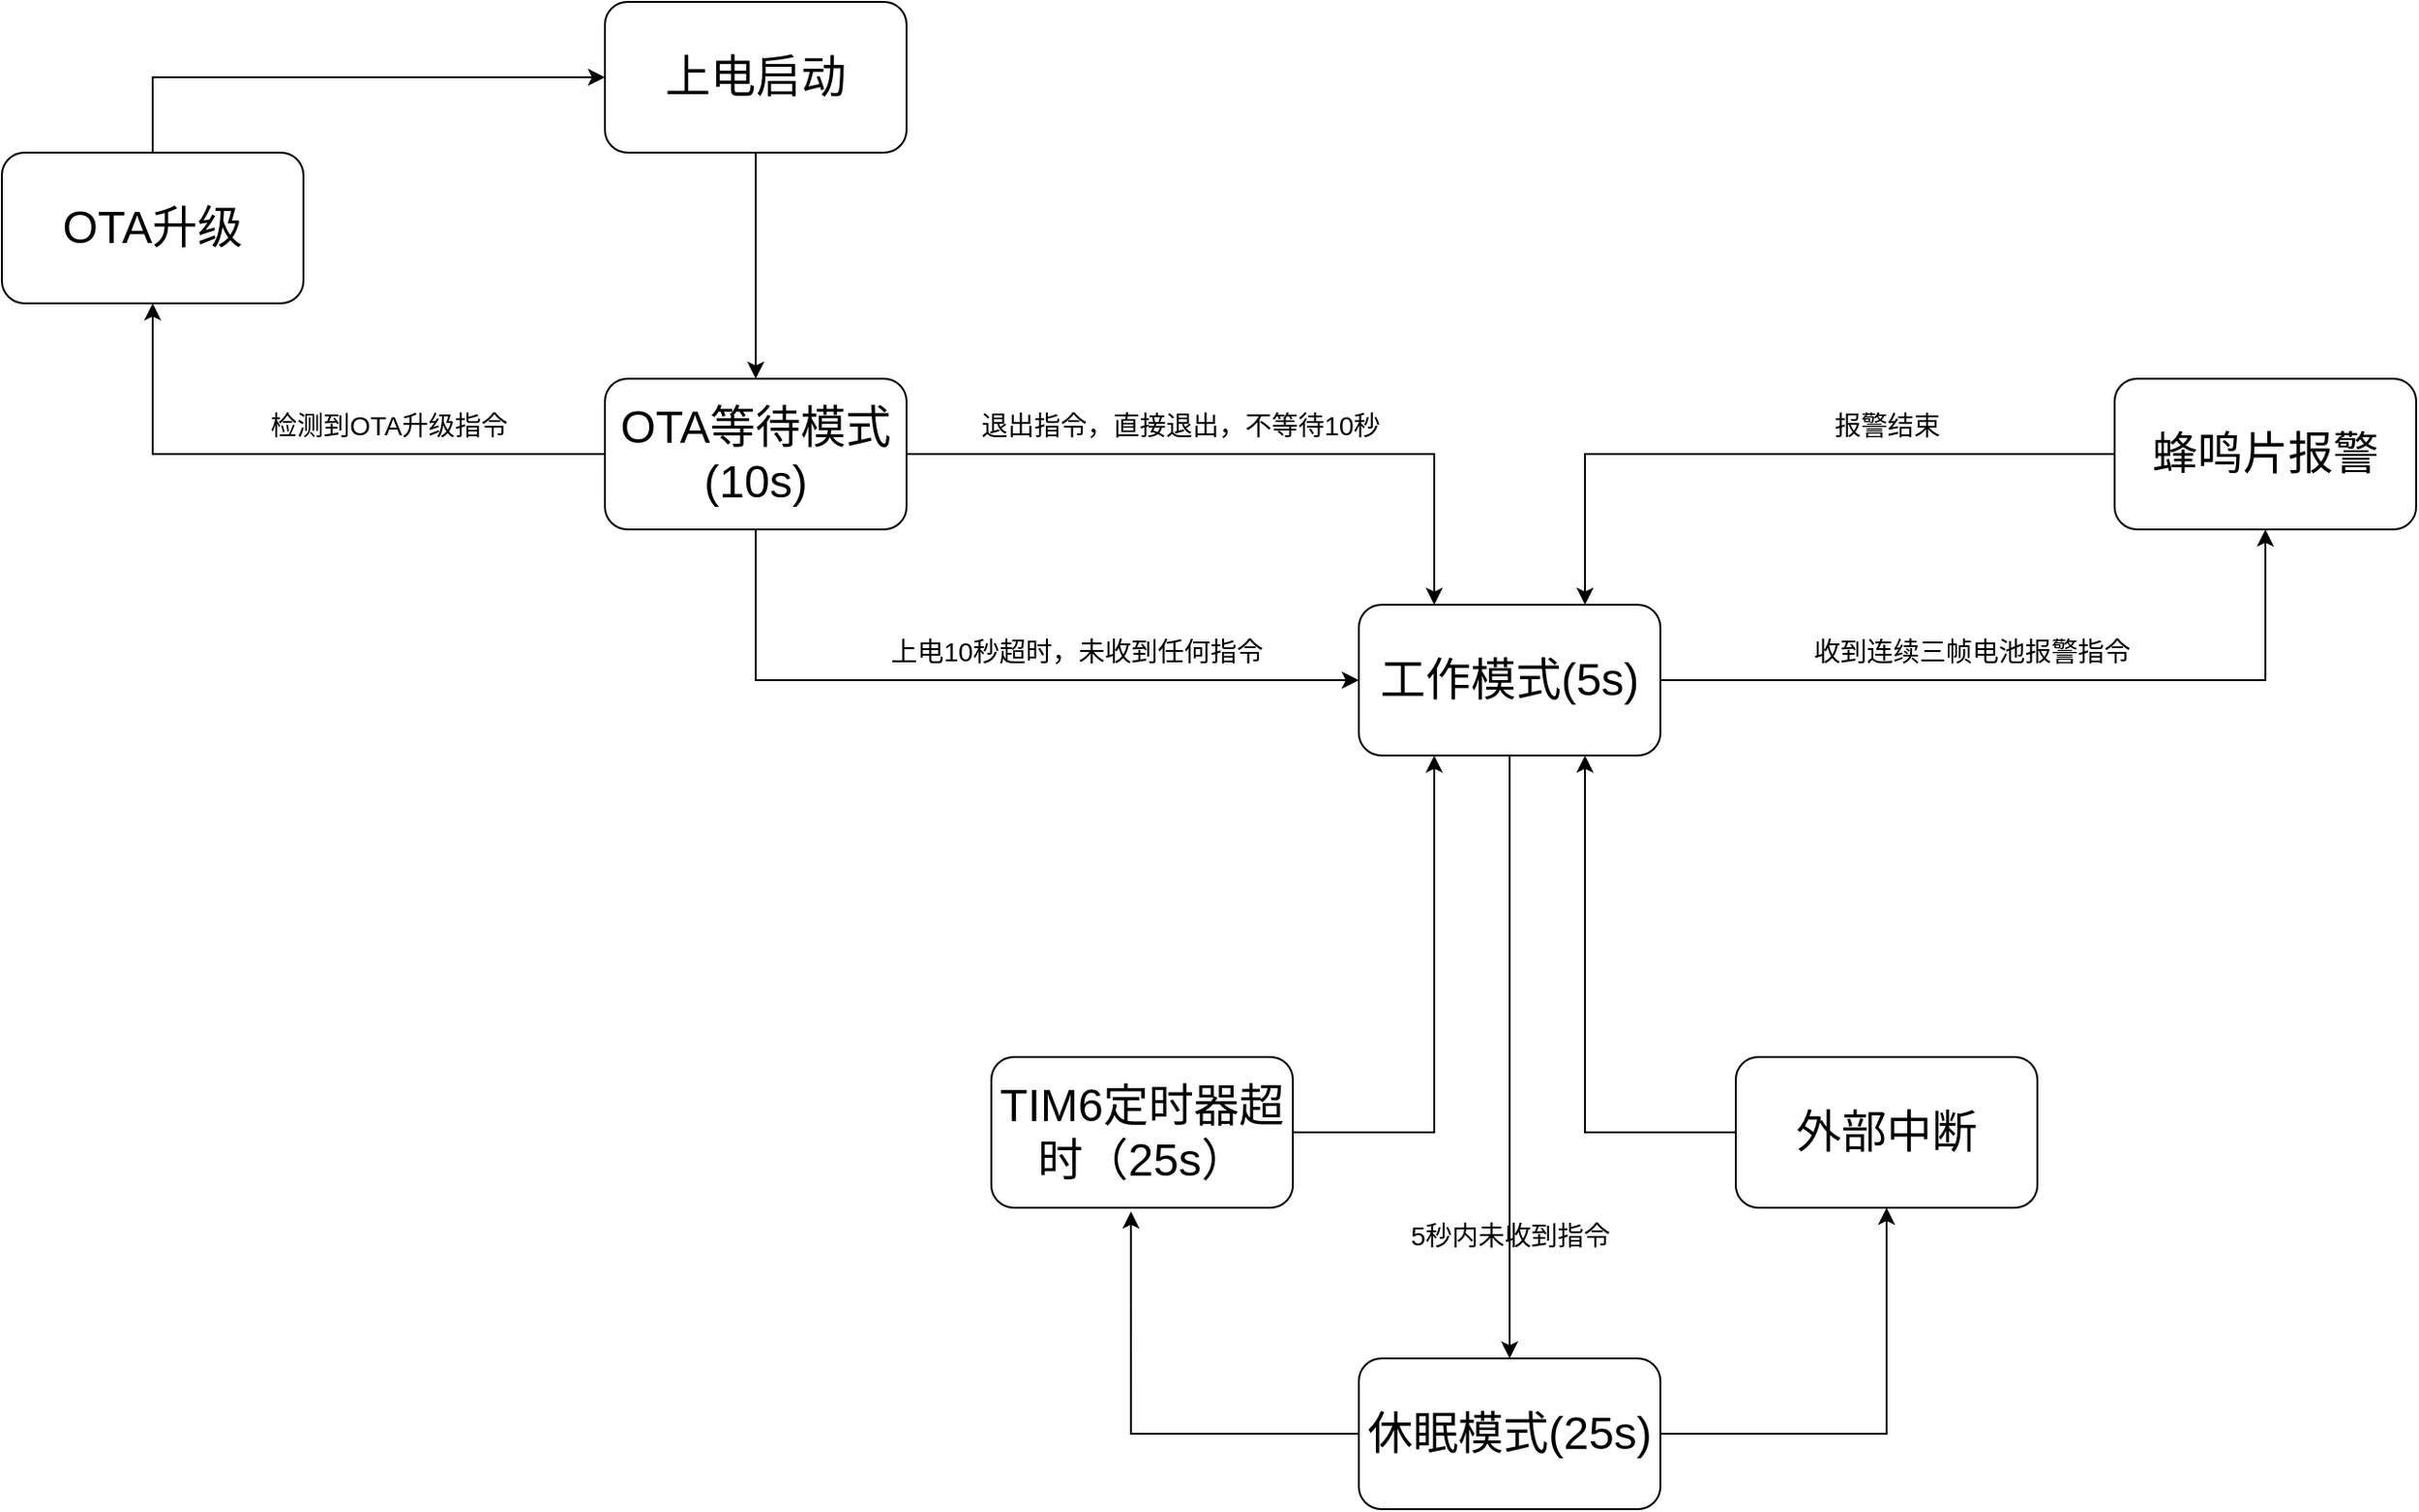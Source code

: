 <mxfile version="23.0.2" type="github">
  <diagram name="第 1 页" id="2HxO7je2tRMQ0RBZFBat">
    <mxGraphModel dx="2026" dy="1145" grid="1" gridSize="10" guides="1" tooltips="1" connect="1" arrows="1" fold="1" page="1" pageScale="1" pageWidth="827" pageHeight="1169" math="0" shadow="0">
      <root>
        <mxCell id="0" />
        <mxCell id="1" parent="0" />
        <mxCell id="LUGfVyTX6iETMPzaW94x-2" style="edgeStyle=orthogonalEdgeStyle;rounded=0;orthogonalLoop=1;jettySize=auto;html=1;" edge="1" parent="1" source="LUGfVyTX6iETMPzaW94x-1">
          <mxGeometry relative="1" as="geometry">
            <mxPoint x="520" y="240" as="targetPoint" />
          </mxGeometry>
        </mxCell>
        <mxCell id="LUGfVyTX6iETMPzaW94x-1" value="&lt;font style=&quot;font-size: 24px;&quot;&gt;上电启动&lt;/font&gt;" style="rounded=1;whiteSpace=wrap;html=1;" vertex="1" parent="1">
          <mxGeometry x="440" y="40" width="160" height="80" as="geometry" />
        </mxCell>
        <mxCell id="LUGfVyTX6iETMPzaW94x-5" value="&lt;span style=&quot;font-size: 24px;&quot;&gt;OTA升级&lt;/span&gt;" style="rounded=1;whiteSpace=wrap;html=1;" vertex="1" parent="1">
          <mxGeometry x="120" y="120" width="160" height="80" as="geometry" />
        </mxCell>
        <mxCell id="LUGfVyTX6iETMPzaW94x-23" style="edgeStyle=orthogonalEdgeStyle;rounded=0;orthogonalLoop=1;jettySize=auto;html=1;entryX=0.5;entryY=0;entryDx=0;entryDy=0;" edge="1" parent="1" source="LUGfVyTX6iETMPzaW94x-6" target="LUGfVyTX6iETMPzaW94x-22">
          <mxGeometry relative="1" as="geometry">
            <Array as="points">
              <mxPoint x="920" y="460" />
              <mxPoint x="920" y="460" />
            </Array>
          </mxGeometry>
        </mxCell>
        <mxCell id="LUGfVyTX6iETMPzaW94x-42" style="edgeStyle=orthogonalEdgeStyle;rounded=0;orthogonalLoop=1;jettySize=auto;html=1;exitX=1;exitY=0.5;exitDx=0;exitDy=0;entryX=0.5;entryY=1;entryDx=0;entryDy=0;" edge="1" parent="1" source="LUGfVyTX6iETMPzaW94x-6" target="LUGfVyTX6iETMPzaW94x-21">
          <mxGeometry relative="1" as="geometry" />
        </mxCell>
        <mxCell id="LUGfVyTX6iETMPzaW94x-6" value="&lt;span style=&quot;font-size: 24px;&quot;&gt;工作模式(5s)&lt;/span&gt;" style="rounded=1;whiteSpace=wrap;html=1;" vertex="1" parent="1">
          <mxGeometry x="840" y="360" width="160" height="80" as="geometry" />
        </mxCell>
        <mxCell id="LUGfVyTX6iETMPzaW94x-8" style="edgeStyle=orthogonalEdgeStyle;rounded=0;orthogonalLoop=1;jettySize=auto;html=1;entryX=0;entryY=0.5;entryDx=0;entryDy=0;" edge="1" parent="1" source="LUGfVyTX6iETMPzaW94x-7" target="LUGfVyTX6iETMPzaW94x-6">
          <mxGeometry relative="1" as="geometry">
            <Array as="points">
              <mxPoint x="520" y="400" />
            </Array>
          </mxGeometry>
        </mxCell>
        <mxCell id="LUGfVyTX6iETMPzaW94x-10" style="edgeStyle=orthogonalEdgeStyle;rounded=0;orthogonalLoop=1;jettySize=auto;html=1;" edge="1" parent="1" source="LUGfVyTX6iETMPzaW94x-7" target="LUGfVyTX6iETMPzaW94x-5">
          <mxGeometry relative="1" as="geometry" />
        </mxCell>
        <mxCell id="LUGfVyTX6iETMPzaW94x-39" style="edgeStyle=orthogonalEdgeStyle;rounded=0;orthogonalLoop=1;jettySize=auto;html=1;entryX=0.25;entryY=0;entryDx=0;entryDy=0;" edge="1" parent="1" source="LUGfVyTX6iETMPzaW94x-7" target="LUGfVyTX6iETMPzaW94x-6">
          <mxGeometry relative="1" as="geometry" />
        </mxCell>
        <mxCell id="LUGfVyTX6iETMPzaW94x-7" value="&lt;span style=&quot;font-size: 24px;&quot;&gt;OTA等待模式(10s)&lt;/span&gt;" style="rounded=1;whiteSpace=wrap;html=1;" vertex="1" parent="1">
          <mxGeometry x="440" y="240" width="160" height="80" as="geometry" />
        </mxCell>
        <mxCell id="LUGfVyTX6iETMPzaW94x-9" value="&lt;font style=&quot;font-size: 14px;&quot;&gt;退出指令，直接退出，不等待10秒&lt;/font&gt;" style="text;html=1;align=center;verticalAlign=middle;resizable=0;points=[];autosize=1;strokeColor=none;fillColor=none;" vertex="1" parent="1">
          <mxGeometry x="625" y="250" width="240" height="30" as="geometry" />
        </mxCell>
        <mxCell id="LUGfVyTX6iETMPzaW94x-11" value="&lt;font style=&quot;font-size: 14px;&quot;&gt;检测到OTA升级指令&lt;/font&gt;" style="text;html=1;align=center;verticalAlign=middle;resizable=0;points=[];autosize=1;strokeColor=none;fillColor=none;" vertex="1" parent="1">
          <mxGeometry x="250" y="250" width="150" height="30" as="geometry" />
        </mxCell>
        <mxCell id="LUGfVyTX6iETMPzaW94x-14" value="&lt;font style=&quot;font-size: 14px;&quot;&gt;上电10秒超时，未收到任何指令&lt;/font&gt;" style="text;html=1;align=center;verticalAlign=middle;resizable=0;points=[];autosize=1;strokeColor=none;fillColor=none;" vertex="1" parent="1">
          <mxGeometry x="580" y="370" width="220" height="30" as="geometry" />
        </mxCell>
        <mxCell id="LUGfVyTX6iETMPzaW94x-33" style="edgeStyle=orthogonalEdgeStyle;rounded=0;orthogonalLoop=1;jettySize=auto;html=1;entryX=0.75;entryY=1;entryDx=0;entryDy=0;" edge="1" parent="1" source="LUGfVyTX6iETMPzaW94x-19" target="LUGfVyTX6iETMPzaW94x-6">
          <mxGeometry relative="1" as="geometry" />
        </mxCell>
        <mxCell id="LUGfVyTX6iETMPzaW94x-19" value="&lt;span style=&quot;font-size: 24px;&quot;&gt;外部中断&lt;/span&gt;" style="rounded=1;whiteSpace=wrap;html=1;" vertex="1" parent="1">
          <mxGeometry x="1040" y="600" width="160" height="80" as="geometry" />
        </mxCell>
        <mxCell id="LUGfVyTX6iETMPzaW94x-35" style="edgeStyle=orthogonalEdgeStyle;rounded=0;orthogonalLoop=1;jettySize=auto;html=1;entryX=0.25;entryY=1;entryDx=0;entryDy=0;" edge="1" parent="1" source="LUGfVyTX6iETMPzaW94x-20" target="LUGfVyTX6iETMPzaW94x-6">
          <mxGeometry relative="1" as="geometry" />
        </mxCell>
        <mxCell id="LUGfVyTX6iETMPzaW94x-20" value="&lt;span style=&quot;font-size: 24px;&quot;&gt;TIM6定时器超时（25s）&lt;/span&gt;" style="rounded=1;whiteSpace=wrap;html=1;" vertex="1" parent="1">
          <mxGeometry x="645" y="600" width="160" height="80" as="geometry" />
        </mxCell>
        <mxCell id="LUGfVyTX6iETMPzaW94x-41" style="edgeStyle=orthogonalEdgeStyle;rounded=0;orthogonalLoop=1;jettySize=auto;html=1;entryX=0.75;entryY=0;entryDx=0;entryDy=0;" edge="1" parent="1" source="LUGfVyTX6iETMPzaW94x-21" target="LUGfVyTX6iETMPzaW94x-6">
          <mxGeometry relative="1" as="geometry" />
        </mxCell>
        <mxCell id="LUGfVyTX6iETMPzaW94x-21" value="&lt;span style=&quot;font-size: 24px;&quot;&gt;蜂鸣片报警&lt;/span&gt;" style="rounded=1;whiteSpace=wrap;html=1;" vertex="1" parent="1">
          <mxGeometry x="1241" y="240" width="160" height="80" as="geometry" />
        </mxCell>
        <mxCell id="LUGfVyTX6iETMPzaW94x-32" style="edgeStyle=orthogonalEdgeStyle;rounded=0;orthogonalLoop=1;jettySize=auto;html=1;entryX=0.5;entryY=1;entryDx=0;entryDy=0;" edge="1" parent="1" source="LUGfVyTX6iETMPzaW94x-22" target="LUGfVyTX6iETMPzaW94x-19">
          <mxGeometry relative="1" as="geometry" />
        </mxCell>
        <mxCell id="LUGfVyTX6iETMPzaW94x-22" value="&lt;span style=&quot;font-size: 24px;&quot;&gt;休眠模式(25s)&lt;/span&gt;" style="rounded=1;whiteSpace=wrap;html=1;" vertex="1" parent="1">
          <mxGeometry x="840" y="760" width="160" height="80" as="geometry" />
        </mxCell>
        <mxCell id="LUGfVyTX6iETMPzaW94x-24" value="&lt;font style=&quot;font-size: 14px;&quot;&gt;5秒内未收到指令&lt;/font&gt;" style="text;html=1;align=center;verticalAlign=middle;resizable=0;points=[];autosize=1;strokeColor=none;fillColor=none;" vertex="1" parent="1">
          <mxGeometry x="855" y="680" width="130" height="30" as="geometry" />
        </mxCell>
        <mxCell id="LUGfVyTX6iETMPzaW94x-26" value="&lt;font style=&quot;font-size: 14px;&quot;&gt;收到连续三帧电池报警指令&lt;/font&gt;" style="text;html=1;align=center;verticalAlign=middle;resizable=0;points=[];autosize=1;strokeColor=none;fillColor=none;" vertex="1" parent="1">
          <mxGeometry x="1070" y="370" width="190" height="30" as="geometry" />
        </mxCell>
        <mxCell id="LUGfVyTX6iETMPzaW94x-34" style="edgeStyle=orthogonalEdgeStyle;rounded=0;orthogonalLoop=1;jettySize=auto;html=1;entryX=0.463;entryY=1.025;entryDx=0;entryDy=0;entryPerimeter=0;" edge="1" parent="1" source="LUGfVyTX6iETMPzaW94x-22" target="LUGfVyTX6iETMPzaW94x-20">
          <mxGeometry relative="1" as="geometry" />
        </mxCell>
        <mxCell id="LUGfVyTX6iETMPzaW94x-38" style="edgeStyle=orthogonalEdgeStyle;rounded=0;orthogonalLoop=1;jettySize=auto;html=1;entryX=0.063;entryY=0.5;entryDx=0;entryDy=0;entryPerimeter=0;" edge="1" parent="1">
          <mxGeometry relative="1" as="geometry">
            <mxPoint x="189.92" y="120" as="sourcePoint" />
            <mxPoint x="440.0" y="80" as="targetPoint" />
            <Array as="points">
              <mxPoint x="200" y="120" />
              <mxPoint x="200" y="80" />
            </Array>
          </mxGeometry>
        </mxCell>
        <mxCell id="LUGfVyTX6iETMPzaW94x-43" value="&lt;font style=&quot;font-size: 14px;&quot;&gt;报警结束&lt;/font&gt;" style="text;html=1;align=center;verticalAlign=middle;resizable=0;points=[];autosize=1;strokeColor=none;fillColor=none;" vertex="1" parent="1">
          <mxGeometry x="1080" y="250" width="80" height="30" as="geometry" />
        </mxCell>
      </root>
    </mxGraphModel>
  </diagram>
</mxfile>
